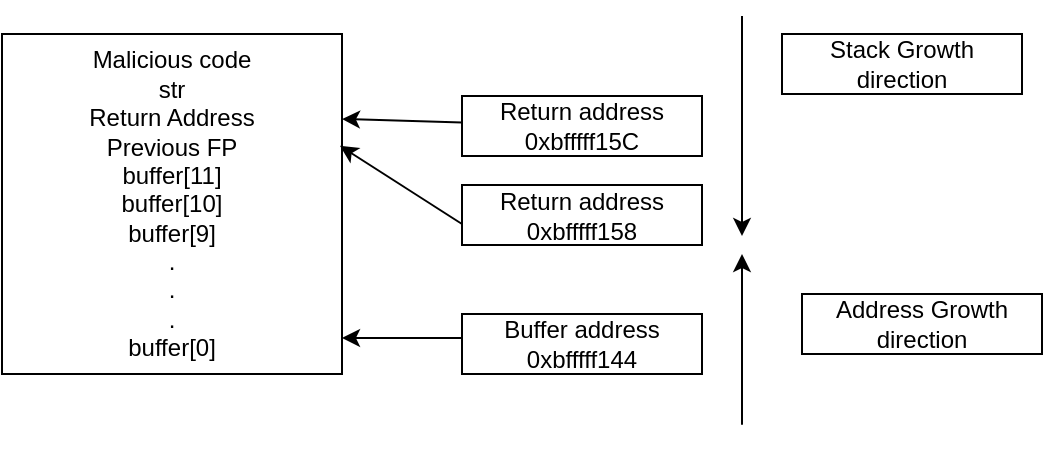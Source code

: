 <mxfile version="10.5.5" type="device"><diagram id="KcLMBmRdmEPmpawTQdEq" name="Page-1"><mxGraphModel dx="840" dy="467" grid="1" gridSize="10" guides="1" tooltips="1" connect="1" arrows="1" fold="1" page="1" pageScale="1" pageWidth="850" pageHeight="1100" math="0" shadow="0"><root><mxCell id="0"/><mxCell id="1" parent="0"/><mxCell id="kchLa3cFk97gkwVuuYT4-1" value="Malicious code&lt;br&gt;str&lt;br&gt;Return Address&lt;br&gt;Previous FP&lt;br&gt;buffer[11]&lt;br&gt;buffer[10]&lt;br&gt;buffer[9]&lt;br&gt;.&lt;br&gt;.&lt;br&gt;.&lt;br&gt;buffer[0]&lt;br&gt;" style="whiteSpace=wrap;html=1;aspect=fixed;" vertex="1" parent="1"><mxGeometry x="160" y="90" width="170" height="170" as="geometry"/></mxCell><mxCell id="kchLa3cFk97gkwVuuYT4-2" value="Stack Growth direction" style="rounded=0;whiteSpace=wrap;html=1;" vertex="1" parent="1"><mxGeometry x="550" y="90" width="120" height="30" as="geometry"/></mxCell><mxCell id="kchLa3cFk97gkwVuuYT4-3" value="" style="endArrow=classic;html=1;" edge="1" parent="1"><mxGeometry width="50" height="50" relative="1" as="geometry"><mxPoint x="530" y="81" as="sourcePoint"/><mxPoint x="530" y="191" as="targetPoint"/><Array as="points"><mxPoint x="530" y="101"/></Array></mxGeometry></mxCell><mxCell id="kchLa3cFk97gkwVuuYT4-4" value="Return address&lt;br&gt;0xbfffff15C&lt;br&gt;" style="rounded=0;whiteSpace=wrap;html=1;" vertex="1" parent="1"><mxGeometry x="390" y="121" width="120" height="30" as="geometry"/></mxCell><mxCell id="kchLa3cFk97gkwVuuYT4-5" value="" style="endArrow=classic;html=1;entryX=1;entryY=0.25;entryDx=0;entryDy=0;" edge="1" parent="1" source="kchLa3cFk97gkwVuuYT4-4" target="kchLa3cFk97gkwVuuYT4-1"><mxGeometry width="50" height="50" relative="1" as="geometry"><mxPoint x="330" y="170" as="sourcePoint"/><mxPoint x="380" y="120" as="targetPoint"/></mxGeometry></mxCell><mxCell id="kchLa3cFk97gkwVuuYT4-6" value="Return address&lt;br&gt;0xbfffff158&lt;br&gt;" style="rounded=0;whiteSpace=wrap;html=1;" vertex="1" parent="1"><mxGeometry x="390" y="165.5" width="120" height="30" as="geometry"/></mxCell><mxCell id="kchLa3cFk97gkwVuuYT4-7" value="" style="endArrow=classic;html=1;entryX=0.994;entryY=0.329;entryDx=0;entryDy=0;entryPerimeter=0;" edge="1" parent="1" target="kchLa3cFk97gkwVuuYT4-1"><mxGeometry width="50" height="50" relative="1" as="geometry"><mxPoint x="390" y="185" as="sourcePoint"/><mxPoint x="330" y="183.5" as="targetPoint"/></mxGeometry></mxCell><mxCell id="kchLa3cFk97gkwVuuYT4-8" value="Buffer address&lt;br&gt;0xbfffff144&lt;br&gt;" style="rounded=0;whiteSpace=wrap;html=1;" vertex="1" parent="1"><mxGeometry x="390" y="230" width="120" height="30" as="geometry"/></mxCell><mxCell id="kchLa3cFk97gkwVuuYT4-9" value="" style="endArrow=classic;html=1;entryX=1;entryY=0.894;entryDx=0;entryDy=0;entryPerimeter=0;" edge="1" parent="1" target="kchLa3cFk97gkwVuuYT4-1"><mxGeometry width="50" height="50" relative="1" as="geometry"><mxPoint x="390" y="242" as="sourcePoint"/><mxPoint x="330" y="221" as="targetPoint"/></mxGeometry></mxCell><mxCell id="kchLa3cFk97gkwVuuYT4-10" value="" style="endArrow=classic;html=1;" edge="1" parent="1"><mxGeometry width="50" height="50" relative="1" as="geometry"><mxPoint x="530" y="210" as="sourcePoint"/><mxPoint x="530" y="200" as="targetPoint"/><Array as="points"><mxPoint x="530" y="290"/></Array></mxGeometry></mxCell><mxCell id="kchLa3cFk97gkwVuuYT4-11" value="Address Growth direction" style="rounded=0;whiteSpace=wrap;html=1;" vertex="1" parent="1"><mxGeometry x="560" y="220" width="120" height="30" as="geometry"/></mxCell></root></mxGraphModel></diagram></mxfile>